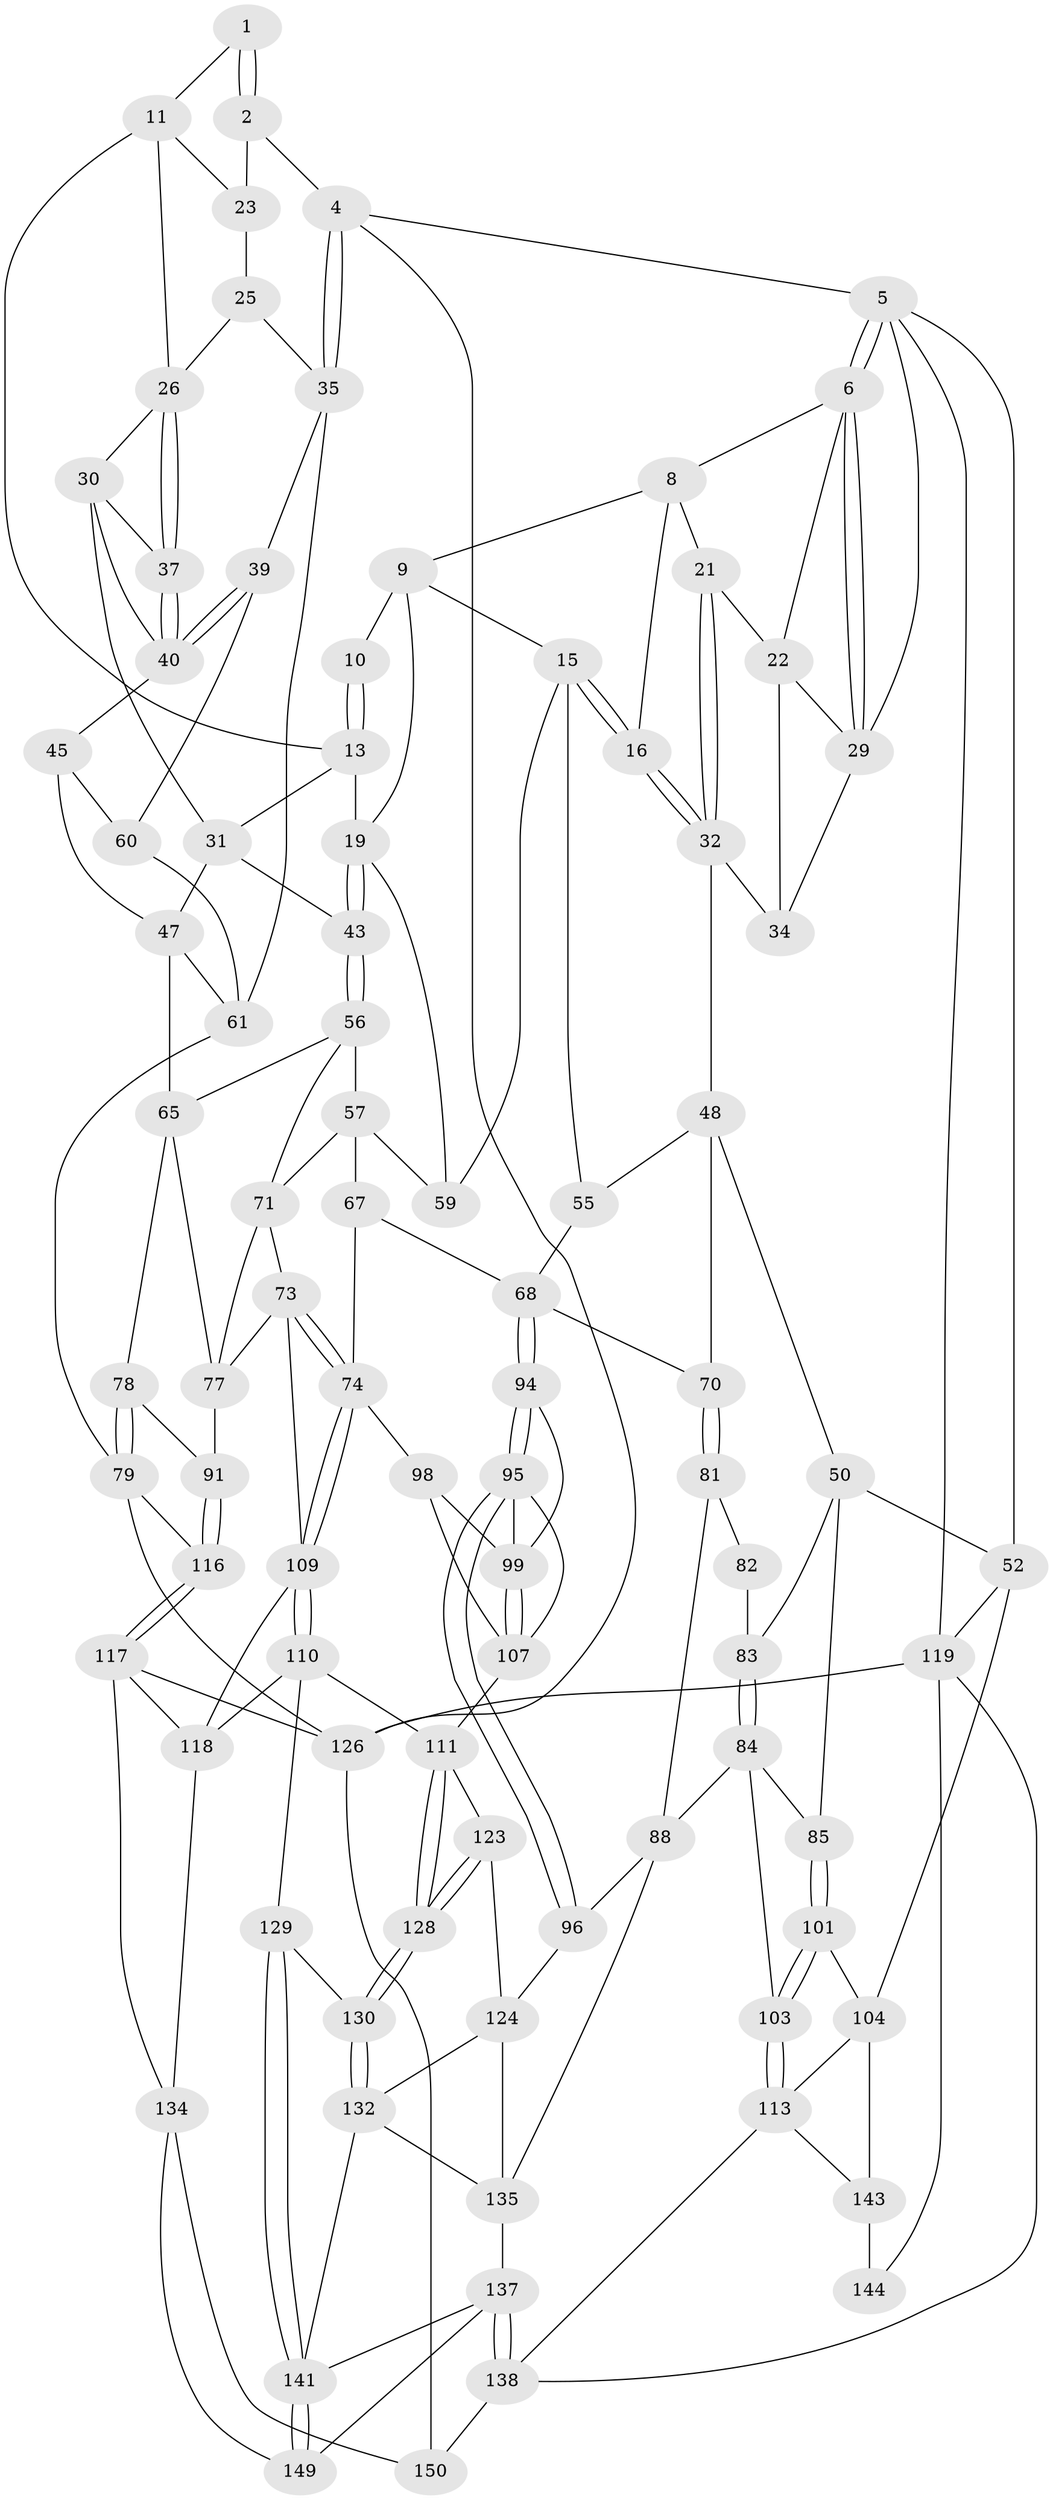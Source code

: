 // Generated by graph-tools (version 1.1) at 2025/24/03/03/25 07:24:33]
// undirected, 89 vertices, 194 edges
graph export_dot {
graph [start="1"]
  node [color=gray90,style=filled];
  1 [pos="+0.7468197507233351+0"];
  2 [pos="+1+0",super="+3"];
  4 [pos="+1+0"];
  5 [pos="+0+0",super="+53"];
  6 [pos="+0+0",super="+7"];
  8 [pos="+0.35867653740994265+0",super="+17"];
  9 [pos="+0.542270578254251+0",super="+14"];
  10 [pos="+0.6818053337369002+0"];
  11 [pos="+0.8422526047614535+0.039146683374370564",super="+12"];
  13 [pos="+0.7256928609854136+0.021578282198520825",super="+18"];
  15 [pos="+0.4078742008181535+0.2274854035350477",super="+54"];
  16 [pos="+0.3981465329663948+0.21665982803454045"];
  19 [pos="+0.6165621192794895+0.1637809821375351",super="+20"];
  21 [pos="+0.21798194765720125+0.09220831224930391"];
  22 [pos="+0.16930341975290852+0",super="+28"];
  23 [pos="+0.8831669631222854+0.030847098040084776",super="+24"];
  25 [pos="+0.9260989302280473+0.11593737590636019"];
  26 [pos="+0.920984101644852+0.12024253977168788",super="+27"];
  29 [pos="+0.05407539432938672+0.10278684086763816",super="+41"];
  30 [pos="+0.7885290732673895+0.15408897487138518",super="+38"];
  31 [pos="+0.7620635961639475+0.16268227341657884",super="+42"];
  32 [pos="+0.20777455086512192+0.16354040087883853",super="+33"];
  34 [pos="+0.14577806275823102+0.17567384670475333"];
  35 [pos="+1+0.24044071068451559",super="+36"];
  37 [pos="+0.9200934717835354+0.1255746792247492"];
  39 [pos="+1+0.25314044547423503"];
  40 [pos="+0.9373487715477549+0.20462390586854656",super="+44"];
  43 [pos="+0.7438065978174824+0.36799825926424806"];
  45 [pos="+0.8543679742366579+0.313426470941885",super="+46"];
  47 [pos="+0.8248763245007116+0.3403421952099651",super="+64"];
  48 [pos="+0.164212669171812+0.36745934937968094",super="+49"];
  50 [pos="+0.07997625836092698+0.42704970932183994",super="+51"];
  52 [pos="+0+0.4225545344481903",super="+105"];
  55 [pos="+0.3689630228537492+0.32741577606664896"];
  56 [pos="+0.717143502433894+0.401186635348528",super="+66"];
  57 [pos="+0.6898735767656409+0.42612660265235275",super="+58"];
  59 [pos="+0.6211494516175424+0.4014955232109246"];
  60 [pos="+0.9479856780976575+0.29201305088809804",super="+63"];
  61 [pos="+1+0.5209011354066737",super="+62"];
  65 [pos="+0.9051803738670817+0.5185581244629298",super="+76"];
  67 [pos="+0.6471011658211239+0.46938216813791334"];
  68 [pos="+0.45194334464498104+0.5203803457445774",super="+69"];
  70 [pos="+0.31826414226283783+0.5380552333546795"];
  71 [pos="+0.8067621458811317+0.5278308159764503",super="+72"];
  73 [pos="+0.7810263741126033+0.6197789540746754",super="+93"];
  74 [pos="+0.7280842651339087+0.6371772343545214",super="+75"];
  77 [pos="+0.8950864267880886+0.5689334644643051",super="+92"];
  78 [pos="+1+0.5469556801103969",super="+90"];
  79 [pos="+1+0.5435851790141503",super="+80"];
  81 [pos="+0.31255683749260804+0.5491905280592392",super="+87"];
  82 [pos="+0.19370737566953233+0.5661663198831398"];
  83 [pos="+0.16916443439978432+0.5636002727713301"];
  84 [pos="+0.16689643419064615+0.5988516497488403",super="+89"];
  85 [pos="+0.12980672049218395+0.6214381509114325",super="+86"];
  88 [pos="+0.2799874713319496+0.7507630904143697",super="+97"];
  91 [pos="+0.8774257105986851+0.6730358057718949"];
  94 [pos="+0.4576836651023763+0.5586273429354833"];
  95 [pos="+0.41046438398630947+0.7201802627252533",super="+106"];
  96 [pos="+0.36813916274672587+0.7692105837685937"];
  98 [pos="+0.6296435758723219+0.5772568801138359"];
  99 [pos="+0.5544197149997412+0.6263953050862365",super="+100"];
  101 [pos="+0.11603218903801422+0.6518963565352839",super="+102"];
  103 [pos="+0.18523590629295492+0.78420363534583"];
  104 [pos="+0+0.7688749379307125",super="+114"];
  107 [pos="+0.5572036953014724+0.6959274960916599",super="+108"];
  109 [pos="+0.7279149828295175+0.6393359581897441",super="+115"];
  110 [pos="+0.6624429661617446+0.7452915449671549",super="+122"];
  111 [pos="+0.6440052841961295+0.7457220738193135",super="+112"];
  113 [pos="+0.17714527155328552+0.7899990173456639",super="+140"];
  116 [pos="+0.8809751838825784+0.7479721295208724",super="+120"];
  117 [pos="+0.8784824472785621+0.7598584252476258",super="+127"];
  118 [pos="+0.8468769353829282+0.7713488116788659",super="+121"];
  119 [pos="+0+1",super="+145"];
  123 [pos="+0.5745504673175065+0.7738550247605281"];
  124 [pos="+0.557139582487674+0.7893416980169209",super="+125"];
  126 [pos="+1+0.9123516925357288",super="+131"];
  128 [pos="+0.6226592468351178+0.8510042904855302"];
  129 [pos="+0.6425007268749624+0.8824846083384474"];
  130 [pos="+0.626520459950943+0.8778994746065152"];
  132 [pos="+0.5611224356877385+0.8815614724138653",super="+133"];
  134 [pos="+0.7893001255713475+0.9516735019096935",super="+148"];
  135 [pos="+0.5215782954622487+0.867096542479751",super="+136"];
  137 [pos="+0.39558837773806604+1",super="+146"];
  138 [pos="+0.3680829663195874+1",super="+139"];
  141 [pos="+0.6267325505191069+0.9584498715403617",super="+142"];
  143 [pos="+0.07408895113507344+0.8501337622623554",super="+147"];
  144 [pos="+0.060533256305928256+0.907219946856202"];
  149 [pos="+0.6334185305894976+0.9808880688498988"];
  150 [pos="+0.7405832424988708+1"];
  1 -- 2;
  1 -- 2;
  1 -- 11;
  2 -- 23 [weight=2];
  2 -- 4;
  4 -- 5;
  4 -- 35;
  4 -- 35;
  4 -- 126;
  5 -- 6;
  5 -- 6;
  5 -- 119;
  5 -- 52;
  5 -- 29;
  6 -- 29;
  6 -- 29;
  6 -- 8;
  6 -- 22;
  8 -- 9;
  8 -- 16;
  8 -- 21;
  9 -- 10;
  9 -- 15;
  9 -- 19;
  10 -- 13;
  10 -- 13;
  11 -- 23;
  11 -- 26;
  11 -- 13;
  13 -- 19;
  13 -- 31;
  15 -- 16;
  15 -- 16;
  15 -- 59;
  15 -- 55;
  16 -- 32;
  16 -- 32;
  19 -- 43;
  19 -- 43;
  19 -- 59;
  21 -- 22;
  21 -- 32;
  21 -- 32;
  22 -- 34;
  22 -- 29;
  23 -- 25;
  25 -- 26;
  25 -- 35;
  26 -- 37;
  26 -- 37;
  26 -- 30;
  29 -- 34;
  30 -- 31;
  30 -- 40;
  30 -- 37;
  31 -- 43;
  31 -- 47;
  32 -- 48;
  32 -- 34;
  35 -- 61;
  35 -- 39;
  37 -- 40;
  37 -- 40;
  39 -- 40;
  39 -- 40;
  39 -- 60;
  40 -- 45;
  43 -- 56;
  43 -- 56;
  45 -- 60 [weight=2];
  45 -- 47;
  47 -- 65;
  47 -- 61;
  48 -- 55;
  48 -- 50;
  48 -- 70;
  50 -- 83;
  50 -- 52;
  50 -- 85;
  52 -- 104;
  52 -- 119;
  55 -- 68;
  56 -- 57;
  56 -- 65;
  56 -- 71;
  57 -- 71;
  57 -- 67;
  57 -- 59;
  60 -- 61;
  61 -- 79;
  65 -- 77;
  65 -- 78;
  67 -- 68;
  67 -- 74;
  68 -- 94;
  68 -- 94;
  68 -- 70;
  70 -- 81;
  70 -- 81;
  71 -- 73;
  71 -- 77;
  73 -- 74;
  73 -- 74;
  73 -- 109;
  73 -- 77;
  74 -- 109;
  74 -- 109;
  74 -- 98;
  77 -- 91;
  78 -- 79;
  78 -- 79;
  78 -- 91;
  79 -- 116;
  79 -- 126;
  81 -- 82 [weight=2];
  81 -- 88;
  82 -- 83;
  83 -- 84;
  83 -- 84;
  84 -- 85;
  84 -- 88;
  84 -- 103;
  85 -- 101 [weight=2];
  85 -- 101;
  88 -- 96;
  88 -- 135;
  91 -- 116;
  91 -- 116;
  94 -- 95;
  94 -- 95;
  94 -- 99;
  95 -- 96;
  95 -- 96;
  95 -- 107;
  95 -- 99;
  96 -- 124;
  98 -- 99;
  98 -- 107;
  99 -- 107;
  99 -- 107;
  101 -- 103;
  101 -- 103;
  101 -- 104;
  103 -- 113;
  103 -- 113;
  104 -- 113;
  104 -- 143;
  107 -- 111;
  109 -- 110;
  109 -- 110;
  109 -- 118;
  110 -- 111;
  110 -- 129;
  110 -- 118;
  111 -- 128;
  111 -- 128;
  111 -- 123;
  113 -- 138;
  113 -- 143;
  116 -- 117;
  116 -- 117;
  117 -- 118;
  117 -- 134;
  117 -- 126;
  118 -- 134;
  119 -- 126;
  119 -- 144;
  119 -- 138;
  123 -- 124;
  123 -- 128;
  123 -- 128;
  124 -- 135;
  124 -- 132;
  126 -- 150;
  128 -- 130;
  128 -- 130;
  129 -- 130;
  129 -- 141;
  129 -- 141;
  130 -- 132;
  130 -- 132;
  132 -- 141;
  132 -- 135;
  134 -- 150;
  134 -- 149;
  135 -- 137;
  137 -- 138;
  137 -- 138;
  137 -- 141;
  137 -- 149;
  138 -- 150;
  141 -- 149;
  141 -- 149;
  143 -- 144 [weight=2];
}
